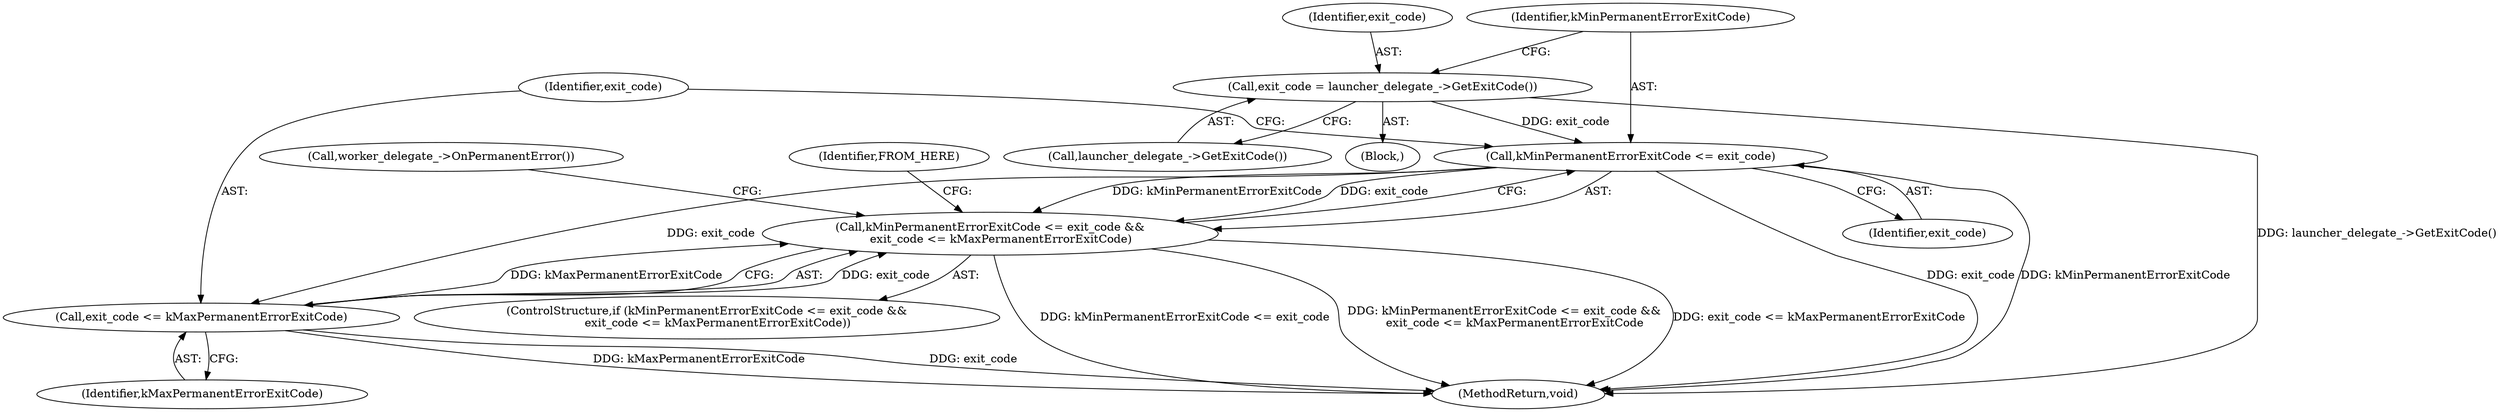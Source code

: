 digraph "1_Chrome_b15c87071f906301bccc824ce013966ca93998c7_8@del" {
"1000143" [label="(Call,exit_code = launcher_delegate_->GetExitCode())"];
"1000148" [label="(Call,kMinPermanentErrorExitCode <= exit_code)"];
"1000147" [label="(Call,kMinPermanentErrorExitCode <= exit_code &&\n      exit_code <= kMaxPermanentErrorExitCode)"];
"1000151" [label="(Call,exit_code <= kMaxPermanentErrorExitCode)"];
"1000153" [label="(Identifier,kMaxPermanentErrorExitCode)"];
"1000143" [label="(Call,exit_code = launcher_delegate_->GetExitCode())"];
"1000101" [label="(Block,)"];
"1000150" [label="(Identifier,exit_code)"];
"1000147" [label="(Call,kMinPermanentErrorExitCode <= exit_code &&\n      exit_code <= kMaxPermanentErrorExitCode)"];
"1000148" [label="(Call,kMinPermanentErrorExitCode <= exit_code)"];
"1000152" [label="(Identifier,exit_code)"];
"1000145" [label="(Call,launcher_delegate_->GetExitCode())"];
"1000158" [label="(Identifier,FROM_HERE)"];
"1000149" [label="(Identifier,kMinPermanentErrorExitCode)"];
"1000163" [label="(MethodReturn,void)"];
"1000155" [label="(Call,worker_delegate_->OnPermanentError())"];
"1000146" [label="(ControlStructure,if (kMinPermanentErrorExitCode <= exit_code &&\n      exit_code <= kMaxPermanentErrorExitCode))"];
"1000144" [label="(Identifier,exit_code)"];
"1000151" [label="(Call,exit_code <= kMaxPermanentErrorExitCode)"];
"1000143" -> "1000101"  [label="AST: "];
"1000143" -> "1000145"  [label="CFG: "];
"1000144" -> "1000143"  [label="AST: "];
"1000145" -> "1000143"  [label="AST: "];
"1000149" -> "1000143"  [label="CFG: "];
"1000143" -> "1000163"  [label="DDG: launcher_delegate_->GetExitCode()"];
"1000143" -> "1000148"  [label="DDG: exit_code"];
"1000148" -> "1000147"  [label="AST: "];
"1000148" -> "1000150"  [label="CFG: "];
"1000149" -> "1000148"  [label="AST: "];
"1000150" -> "1000148"  [label="AST: "];
"1000152" -> "1000148"  [label="CFG: "];
"1000147" -> "1000148"  [label="CFG: "];
"1000148" -> "1000163"  [label="DDG: exit_code"];
"1000148" -> "1000163"  [label="DDG: kMinPermanentErrorExitCode"];
"1000148" -> "1000147"  [label="DDG: kMinPermanentErrorExitCode"];
"1000148" -> "1000147"  [label="DDG: exit_code"];
"1000148" -> "1000151"  [label="DDG: exit_code"];
"1000147" -> "1000146"  [label="AST: "];
"1000147" -> "1000151"  [label="CFG: "];
"1000151" -> "1000147"  [label="AST: "];
"1000155" -> "1000147"  [label="CFG: "];
"1000158" -> "1000147"  [label="CFG: "];
"1000147" -> "1000163"  [label="DDG: exit_code <= kMaxPermanentErrorExitCode"];
"1000147" -> "1000163"  [label="DDG: kMinPermanentErrorExitCode <= exit_code"];
"1000147" -> "1000163"  [label="DDG: kMinPermanentErrorExitCode <= exit_code &&\n      exit_code <= kMaxPermanentErrorExitCode"];
"1000151" -> "1000147"  [label="DDG: exit_code"];
"1000151" -> "1000147"  [label="DDG: kMaxPermanentErrorExitCode"];
"1000151" -> "1000153"  [label="CFG: "];
"1000152" -> "1000151"  [label="AST: "];
"1000153" -> "1000151"  [label="AST: "];
"1000151" -> "1000163"  [label="DDG: kMaxPermanentErrorExitCode"];
"1000151" -> "1000163"  [label="DDG: exit_code"];
}
